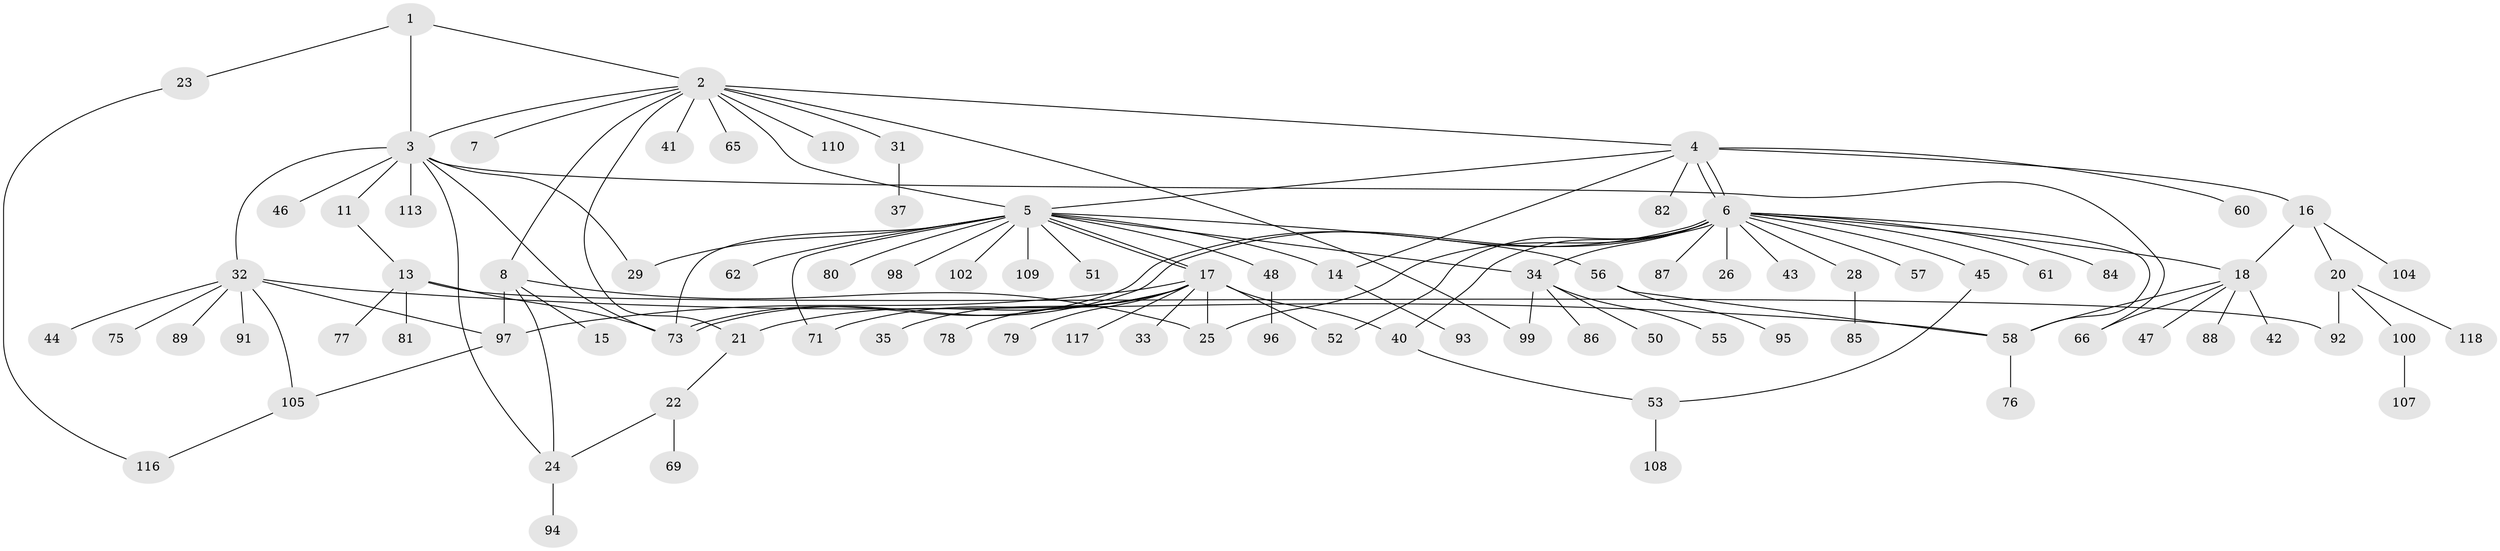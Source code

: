 // Generated by graph-tools (version 1.1) at 2025/23/03/03/25 07:23:54]
// undirected, 90 vertices, 120 edges
graph export_dot {
graph [start="1"]
  node [color=gray90,style=filled];
  1;
  2 [super="+59"];
  3 [super="+12"];
  4 [super="+115"];
  5 [super="+10"];
  6 [super="+9"];
  7;
  8 [super="+30"];
  11;
  13 [super="+68"];
  14 [super="+67"];
  15 [super="+83"];
  16 [super="+103"];
  17 [super="+27"];
  18 [super="+19"];
  20 [super="+64"];
  21 [super="+114"];
  22;
  23 [super="+38"];
  24 [super="+54"];
  25;
  26;
  28;
  29;
  31 [super="+90"];
  32 [super="+36"];
  33;
  34 [super="+39"];
  35;
  37;
  40 [super="+112"];
  41;
  42;
  43;
  44 [super="+63"];
  45;
  46;
  47;
  48 [super="+49"];
  50;
  51;
  52;
  53 [super="+119"];
  55;
  56 [super="+72"];
  57;
  58 [super="+74"];
  60;
  61 [super="+70"];
  62;
  65;
  66;
  69;
  71;
  73;
  75;
  76;
  77;
  78;
  79;
  80;
  81;
  82;
  84;
  85;
  86;
  87;
  88;
  89 [super="+101"];
  91;
  92;
  93;
  94;
  95;
  96;
  97;
  98;
  99;
  100;
  102;
  104 [super="+106"];
  105 [super="+111"];
  107;
  108;
  109;
  110;
  113;
  116;
  117;
  118;
  1 -- 2;
  1 -- 23;
  1 -- 3;
  2 -- 3;
  2 -- 4;
  2 -- 5;
  2 -- 7;
  2 -- 8;
  2 -- 21;
  2 -- 31;
  2 -- 41;
  2 -- 99;
  2 -- 110;
  2 -- 65;
  3 -- 11;
  3 -- 29;
  3 -- 46;
  3 -- 73;
  3 -- 113;
  3 -- 32;
  3 -- 66;
  3 -- 24;
  4 -- 5;
  4 -- 6;
  4 -- 6;
  4 -- 14;
  4 -- 16;
  4 -- 60;
  4 -- 82;
  5 -- 14;
  5 -- 17;
  5 -- 17;
  5 -- 29;
  5 -- 34;
  5 -- 51;
  5 -- 56;
  5 -- 62;
  5 -- 73;
  5 -- 98;
  5 -- 102;
  5 -- 48;
  5 -- 80;
  5 -- 71;
  5 -- 109;
  6 -- 18;
  6 -- 25;
  6 -- 26;
  6 -- 28;
  6 -- 43;
  6 -- 45;
  6 -- 52;
  6 -- 57;
  6 -- 58;
  6 -- 61;
  6 -- 73;
  6 -- 73;
  6 -- 84;
  6 -- 87;
  6 -- 34;
  6 -- 40;
  8 -- 15;
  8 -- 24;
  8 -- 97;
  8 -- 25;
  11 -- 13;
  13 -- 73;
  13 -- 77;
  13 -- 81;
  13 -- 92;
  14 -- 93;
  16 -- 20;
  16 -- 104;
  16 -- 18;
  17 -- 21;
  17 -- 35;
  17 -- 79;
  17 -- 97;
  17 -- 117;
  17 -- 33;
  17 -- 52;
  17 -- 71;
  17 -- 40;
  17 -- 25;
  17 -- 78;
  18 -- 42;
  18 -- 47;
  18 -- 88;
  18 -- 66;
  18 -- 58;
  20 -- 92;
  20 -- 100;
  20 -- 118;
  21 -- 22;
  22 -- 24;
  22 -- 69;
  23 -- 116;
  24 -- 94;
  28 -- 85;
  31 -- 37;
  32 -- 58;
  32 -- 97;
  32 -- 105;
  32 -- 89;
  32 -- 75;
  32 -- 91;
  32 -- 44;
  34 -- 50;
  34 -- 55;
  34 -- 99;
  34 -- 86;
  40 -- 53;
  45 -- 53;
  48 -- 96;
  53 -- 108;
  56 -- 95;
  56 -- 58;
  58 -- 76;
  97 -- 105;
  100 -- 107;
  105 -- 116;
}

